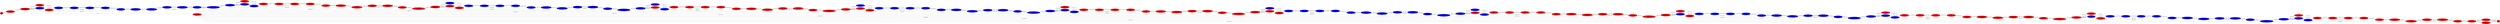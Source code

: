 graph {
rankdir=LR
input[label="input\n0.0ms\n0.0MB", style=filled, fillcolor="red"]
Embedding[label="Embedding\n0.0591255683898925ms\n63.2894140625MB", style=filled, fillcolor="red"]
Interpolation[label="Interpolation\n0.3499838256835937ms\n356.6064453125MB", style=filled, fillcolor="red"]
layer_0_Layer_Norm_Before[label="layer_0_Layer_Norm_Before\n0.0013888319730758ms\n9.9697265625MB", style=filled, fillcolor="red"]
layer_0_Query[label="layer_0_Query\n0.017407808303833ms\n32.2529296875MB", style=filled, fillcolor="red"]
layer_0_Key[label="layer_0_Key\n0.0174861125946044ms\n22.2529296875MB", style=filled, fillcolor="blue"]
layer_0_Value[label="layer_0_Value\n0.0175713920593261ms\n2.2529296875MB", style=filled, fillcolor="red"]
layer_0_mul[label="layer_0_mul\n0.0886661758422851ms\n498.0MB", style=filled, fillcolor="blue"]
layer_0_div[label="layer_0_div\n0.0306631355285644ms\n520.0MB", style=filled, fillcolor="blue"]
layer_0_softmax[label="layer_0_softmax\n0.0729486083984375ms\n0.0MB", style=filled, fillcolor="blue"]
layer_0_dropout[label="layer_0_dropout\n0.0002360640019178ms\n0.0MB", style=filled, fillcolor="blue"]
layer_0_context[label="layer_0_context\n0.071616096496582ms\n20.0MB", style=filled, fillcolor="blue"]
layer_0_Self_Attention_Output[label="layer_0_Self_Attention_Output\n0.0174694080352783ms\n2.2529296875MB", style=filled, fillcolor="blue"]
layer_0_Residual_Connection_1[label="layer_0_Residual_Connection_1\n0.0009760000109672ms\n0.0MB", style=filled, fillcolor="blue"]
layer_0_Layer_Norm_After[label="layer_0_Layer_Norm_After\n0.001277536034584ms\n20.005859375MB", style=filled, fillcolor="blue"]
layer_0_Intermediate_Forward[label="layer_0_Intermediate_Forward\n0.0710443801879882ms\n79.01171875MB", style=filled, fillcolor="blue"]
layer_0_Output[label="layer_0_Output\n0.0663336944580078ms\n9.0029296875MB", style=filled, fillcolor="blue"]
layer_0_add_mid_position_embedding[label="layer_0_add_mid_position_embedding\n0.0011334079504013ms\n0.0MB", style=filled, fillcolor="blue"]
layer_1_Layer_Norm_Before[label="layer_1_Layer_Norm_Before\n0.0012726720571517ms\n9.9697265625MB", style=filled, fillcolor="blue"]
layer_1_Query[label="layer_1_Query\n0.0173951034545898ms\n2.2529296875MB", style=filled, fillcolor="red"]
layer_1_Key[label="layer_1_Key\n0.0173921928405761ms\n2.2529296875MB", style=filled, fillcolor="blue"]
layer_1_Value[label="layer_1_Value\n0.0175674877166748ms\n2.2529296875MB", style=filled, fillcolor="blue"]
layer_1_mul[label="layer_1_mul\n0.0886295394897461ms\n520.0MB", style=filled, fillcolor="red"]
layer_1_div[label="layer_1_div\n0.0309485111236572ms\n520.0MB", style=filled, fillcolor="red"]
layer_1_softmax[label="layer_1_softmax\n0.0737866897583007ms\n0.0MB", style=filled, fillcolor="red"]
layer_1_dropout[label="layer_1_dropout\n0.0002544000148773ms\n0.0MB", style=filled, fillcolor="red"]
layer_1_context[label="layer_1_context\n0.0716388778686523ms\n0.0MB", style=filled, fillcolor="red"]
layer_1_Self_Attention_Output[label="layer_1_Self_Attention_Output\n0.017569631576538ms\n2.2529296875MB", style=filled, fillcolor="red"]
layer_1_Residual_Connection_1[label="layer_1_Residual_Connection_1\n0.0009826560020446ms\n0.0MB", style=filled, fillcolor="red"]
layer_1_Layer_Norm_After[label="layer_1_Layer_Norm_After\n0.00129350399971ms\n20.005859375MB", style=filled, fillcolor="red"]
layer_1_Intermediate_Forward[label="layer_1_Intermediate_Forward\n0.0713328628540039ms\n79.01171875MB", style=filled, fillcolor="red"]
layer_1_Output[label="layer_1_Output\n0.0663014068603515ms\n9.0029296875MB", style=filled, fillcolor="red"]
layer_1_add_mid_position_embedding[label="layer_1_add_mid_position_embedding\n0.0010042560100555ms\n0.0MB", style=filled, fillcolor="red"]
layer_2_Layer_Norm_Before[label="layer_2_Layer_Norm_Before\n0.0012788800001144ms\n9.9697265625MB", style=filled, fillcolor="red"]
layer_2_Query[label="layer_2_Query\n0.0174085445404052ms\n2.2529296875MB", style=filled, fillcolor="blue"]
layer_2_Key[label="layer_2_Key\n0.0174292163848876ms\n2.2529296875MB", style=filled, fillcolor="red"]
layer_2_Value[label="layer_2_Value\n0.0176383686065673ms\n2.2529296875MB", style=filled, fillcolor="red"]
layer_2_mul[label="layer_2_mul\n0.0887524795532226ms\n520.0MB", style=filled, fillcolor="blue"]
layer_2_div[label="layer_2_div\n0.0306796169281005ms\n520.0MB", style=filled, fillcolor="blue"]
layer_2_softmax[label="layer_2_softmax\n0.0785274276733398ms\n0.0MB", style=filled, fillcolor="blue"]
layer_2_dropout[label="layer_2_dropout\n0.0002184000015258ms\n0.0MB", style=filled, fillcolor="blue"]
layer_2_context[label="layer_2_context\n0.0714793243408203ms\n0.0MB", style=filled, fillcolor="blue"]
layer_2_Self_Attention_Output[label="layer_2_Self_Attention_Output\n0.0174848957061767ms\n2.2529296875MB", style=filled, fillcolor="blue"]
layer_2_Residual_Connection_1[label="layer_2_Residual_Connection_1\n0.0009009919762611ms\n0.0MB", style=filled, fillcolor="blue"]
layer_2_Layer_Norm_After[label="layer_2_Layer_Norm_After\n0.001293280005455ms\n20.005859375MB", style=filled, fillcolor="blue"]
layer_2_Intermediate_Forward[label="layer_2_Intermediate_Forward\n0.0711373748779296ms\n79.01171875MB", style=filled, fillcolor="blue"]
layer_2_Output[label="layer_2_Output\n0.0665122528076171ms\n9.0029296875MB", style=filled, fillcolor="blue"]
layer_2_add_mid_position_embedding[label="layer_2_add_mid_position_embedding\n0.0010370880365371ms\n0.0MB", style=filled, fillcolor="blue"]
layer_3_Layer_Norm_Before[label="layer_3_Layer_Norm_Before\n0.0012692799568176ms\n9.9697265625MB", style=filled, fillcolor="blue"]
layer_3_Query[label="layer_3_Query\n0.0174040641784667ms\n2.2529296875MB", style=filled, fillcolor="blue"]
layer_3_Key[label="layer_3_Key\n0.0172205448150634ms\n2.2529296875MB", style=filled, fillcolor="red"]
layer_3_Value[label="layer_3_Value\n0.0174156799316406ms\n2.2529296875MB", style=filled, fillcolor="blue"]
layer_3_mul[label="layer_3_mul\n0.0886342086791992ms\n520.0MB", style=filled, fillcolor="red"]
layer_3_div[label="layer_3_div\n0.0307881603240966ms\n520.0MB", style=filled, fillcolor="red"]
layer_3_softmax[label="layer_3_softmax\n0.0733571166992187ms\n0.0MB", style=filled, fillcolor="red"]
layer_3_dropout[label="layer_3_dropout\n0.0002348800003528ms\n0.0MB", style=filled, fillcolor="red"]
layer_3_context[label="layer_3_context\n0.0716192626953125ms\n0.0MB", style=filled, fillcolor="red"]
layer_3_Self_Attention_Output[label="layer_3_Self_Attention_Output\n0.017538272857666ms\n2.2529296875MB", style=filled, fillcolor="red"]
layer_3_Residual_Connection_1[label="layer_3_Residual_Connection_1\n0.0009889280200004ms\n0.0MB", style=filled, fillcolor="red"]
layer_3_Layer_Norm_After[label="layer_3_Layer_Norm_After\n0.0013086719512939ms\n20.005859375MB", style=filled, fillcolor="red"]
layer_3_Intermediate_Forward[label="layer_3_Intermediate_Forward\n0.0710487060546875ms\n79.01171875MB", style=filled, fillcolor="red"]
layer_3_Output[label="layer_3_Output\n0.0662656936645507ms\n9.0029296875MB", style=filled, fillcolor="red"]
layer_3_add_mid_position_embedding[label="layer_3_add_mid_position_embedding\n0.001039999961853ms\n0.0MB", style=filled, fillcolor="red"]
layer_4_Layer_Norm_Before[label="layer_4_Layer_Norm_Before\n0.0012862720489501ms\n9.9697265625MB", style=filled, fillcolor="red"]
layer_4_Query[label="layer_4_Query\n0.0173891525268554ms\n2.2529296875MB", style=filled, fillcolor="blue"]
layer_4_Key[label="layer_4_Key\n0.0173964481353759ms\n2.2529296875MB", style=filled, fillcolor="red"]
layer_4_Value[label="layer_4_Value\n0.0173896312713623ms\n2.2529296875MB", style=filled, fillcolor="red"]
layer_4_mul[label="layer_4_mul\n0.088764892578125ms\n520.0MB", style=filled, fillcolor="blue"]
layer_4_div[label="layer_4_div\n0.0306451511383056ms\n520.0MB", style=filled, fillcolor="blue"]
layer_4_softmax[label="layer_4_softmax\n0.0729085083007812ms\n0.0MB", style=filled, fillcolor="blue"]
layer_4_dropout[label="layer_4_dropout\n0.0001874559968709ms\n0.0MB", style=filled, fillcolor="blue"]
layer_4_context[label="layer_4_context\n0.0715633926391601ms\n0.0MB", style=filled, fillcolor="blue"]
layer_4_Self_Attention_Output[label="layer_4_Self_Attention_Output\n0.0175210247039794ms\n2.2529296875MB", style=filled, fillcolor="blue"]
layer_4_Residual_Connection_1[label="layer_4_Residual_Connection_1\n0.0009621120095252ms\n0.0MB", style=filled, fillcolor="blue"]
layer_4_Layer_Norm_After[label="layer_4_Layer_Norm_After\n0.0012637439966201ms\n20.005859375MB", style=filled, fillcolor="blue"]
layer_4_Intermediate_Forward[label="layer_4_Intermediate_Forward\n0.0711231689453125ms\n79.01171875MB", style=filled, fillcolor="blue"]
layer_4_Output[label="layer_4_Output\n0.065787010192871ms\n9.0029296875MB", style=filled, fillcolor="blue"]
layer_4_add_mid_position_embedding[label="layer_4_add_mid_position_embedding\n0.0010470720529556ms\n0.0MB", style=filled, fillcolor="blue"]
layer_5_Layer_Norm_Before[label="layer_5_Layer_Norm_Before\n0.0012780159711837ms\n9.9697265625MB", style=filled, fillcolor="blue"]
layer_5_Query[label="layer_5_Query\n0.0173911991119384ms\n2.2529296875MB", style=filled, fillcolor="red"]
layer_5_Key[label="layer_5_Key\n0.0174063682556152ms\n2.2529296875MB", style=filled, fillcolor="blue"]
layer_5_Value[label="layer_5_Value\n0.0174074554443359ms\n2.2529296875MB", style=filled, fillcolor="blue"]
layer_5_mul[label="layer_5_mul\n0.0888259201049804ms\n520.0MB", style=filled, fillcolor="red"]
layer_5_div[label="layer_5_div\n0.0307910404205322ms\n520.0MB", style=filled, fillcolor="red"]
layer_5_softmax[label="layer_5_softmax\n0.0728910369873046ms\n0.0MB", style=filled, fillcolor="red"]
layer_5_dropout[label="layer_5_dropout\n0.0001786240041255ms\n0.0MB", style=filled, fillcolor="red"]
layer_5_context[label="layer_5_context\n0.071508445739746ms\n0.0MB", style=filled, fillcolor="red"]
layer_5_Self_Attention_Output[label="layer_5_Self_Attention_Output\n0.0175206089019775ms\n2.2529296875MB", style=filled, fillcolor="red"]
layer_5_Residual_Connection_1[label="layer_5_Residual_Connection_1\n0.0009724479913711ms\n0.0MB", style=filled, fillcolor="red"]
layer_5_Layer_Norm_After[label="layer_5_Layer_Norm_After\n0.0013526400327682ms\n20.005859375MB", style=filled, fillcolor="red"]
layer_5_Intermediate_Forward[label="layer_5_Intermediate_Forward\n0.0711912612915039ms\n79.01171875MB", style=filled, fillcolor="red"]
layer_5_Output[label="layer_5_Output\n0.0666375350952148ms\n9.0029296875MB", style=filled, fillcolor="red"]
layer_5_add_mid_position_embedding[label="layer_5_add_mid_position_embedding\n0.0010489599704742ms\n0.0MB", style=filled, fillcolor="red"]
layer_6_Layer_Norm_Before[label="layer_6_Layer_Norm_Before\n0.0012954239845275ms\n9.9697265625MB", style=filled, fillcolor="red"]
layer_6_Query[label="layer_6_Query\n0.0172363529205322ms\n2.2529296875MB", style=filled, fillcolor="blue"]
layer_6_Key[label="layer_6_Key\n0.0174363842010498ms\n2.2529296875MB", style=filled, fillcolor="red"]
layer_6_Value[label="layer_6_Value\n0.0174519996643066ms\n2.2529296875MB", style=filled, fillcolor="red"]
layer_6_mul[label="layer_6_mul\n0.0887777633666992ms\n520.0MB", style=filled, fillcolor="blue"]
layer_6_div[label="layer_6_div\n0.0307030086517333ms\n520.0MB", style=filled, fillcolor="blue"]
layer_6_softmax[label="layer_6_softmax\n0.0728835525512695ms\n0.0MB", style=filled, fillcolor="blue"]
layer_6_dropout[label="layer_6_dropout\n0.0002029760032892ms\n0.0MB", style=filled, fillcolor="blue"]
layer_6_context[label="layer_6_context\n0.0715163192749023ms\n0.0MB", style=filled, fillcolor="blue"]
layer_6_Self_Attention_Output[label="layer_6_Self_Attention_Output\n0.0174826889038085ms\n2.2529296875MB", style=filled, fillcolor="blue"]
layer_6_Residual_Connection_1[label="layer_6_Residual_Connection_1\n0.0009808639883995ms\n0.0MB", style=filled, fillcolor="blue"]
layer_6_Layer_Norm_After[label="layer_6_Layer_Norm_After\n0.0013253760337829ms\n20.005859375MB", style=filled, fillcolor="blue"]
layer_6_Intermediate_Forward[label="layer_6_Intermediate_Forward\n0.0711700820922851ms\n79.01171875MB", style=filled, fillcolor="blue"]
layer_6_Output[label="layer_6_Output\n0.0664022064208984ms\n9.0029296875MB", style=filled, fillcolor="blue"]
layer_6_add_mid_position_embedding[label="layer_6_add_mid_position_embedding\n0.0010468480587005ms\n0.0MB", style=filled, fillcolor="blue"]
layer_7_Layer_Norm_Before[label="layer_7_Layer_Norm_Before\n0.001604640007019ms\n9.9697265625MB", style=filled, fillcolor="blue"]
layer_7_Query[label="layer_7_Query\n0.0174402561187744ms\n2.2529296875MB", style=filled, fillcolor="blue"]
layer_7_Key[label="layer_7_Key\n0.0172628154754638ms\n2.2529296875MB", style=filled, fillcolor="red"]
layer_7_Value[label="layer_7_Value\n0.0174209594726562ms\n2.2529296875MB", style=filled, fillcolor="blue"]
layer_7_mul[label="layer_7_mul\n0.0886321258544921ms\n520.0MB", style=filled, fillcolor="red"]
layer_7_div[label="layer_7_div\n0.0307011833190917ms\n520.0MB", style=filled, fillcolor="red"]
layer_7_softmax[label="layer_7_softmax\n0.0728968658447265ms\n0.0MB", style=filled, fillcolor="red"]
layer_7_dropout[label="layer_7_dropout\n0.0001731519997119ms\n0.0MB", style=filled, fillcolor="red"]
layer_7_context[label="layer_7_context\n0.0711885452270507ms\n0.0MB", style=filled, fillcolor="red"]
layer_7_Self_Attention_Output[label="layer_7_Self_Attention_Output\n0.0175196475982666ms\n2.2529296875MB", style=filled, fillcolor="red"]
layer_7_Residual_Connection_1[label="layer_7_Residual_Connection_1\n0.0010215359926223ms\n0.0MB", style=filled, fillcolor="red"]
layer_7_Layer_Norm_After[label="layer_7_Layer_Norm_After\n0.0012959040403366ms\n20.005859375MB", style=filled, fillcolor="red"]
layer_7_Intermediate_Forward[label="layer_7_Intermediate_Forward\n0.0710116806030273ms\n79.01171875MB", style=filled, fillcolor="red"]
layer_7_Output[label="layer_7_Output\n0.0668047714233398ms\n9.0029296875MB", style=filled, fillcolor="red"]
layer_7_add_mid_position_embedding[label="layer_7_add_mid_position_embedding\n0.0011269760131835ms\n0.0MB", style=filled, fillcolor="red"]
layer_8_Layer_Norm_Before[label="layer_8_Layer_Norm_Before\n0.0013214399814605ms\n9.9697265625MB", style=filled, fillcolor="red"]
layer_8_Query[label="layer_8_Query\n0.0174694728851318ms\n2.2529296875MB", style=filled, fillcolor="red"]
layer_8_Key[label="layer_8_Key\n0.0175136966705322ms\n2.2529296875MB", style=filled, fillcolor="blue"]
layer_8_Value[label="layer_8_Value\n0.0174400005340576ms\n2.2529296875MB", style=filled, fillcolor="red"]
layer_8_mul[label="layer_8_mul\n0.0887874221801757ms\n520.0MB", style=filled, fillcolor="blue"]
layer_8_div[label="layer_8_div\n0.0306887035369873ms\n520.0MB", style=filled, fillcolor="blue"]
layer_8_softmax[label="layer_8_softmax\n0.0730629119873046ms\n0.0MB", style=filled, fillcolor="blue"]
layer_8_dropout[label="layer_8_dropout\n0.0002225600033998ms\n0.0MB", style=filled, fillcolor="blue"]
layer_8_context[label="layer_8_context\n0.0711407699584961ms\n0.0MB", style=filled, fillcolor="blue"]
layer_8_Self_Attention_Output[label="layer_8_Self_Attention_Output\n0.0179445762634277ms\n2.2529296875MB", style=filled, fillcolor="blue"]
layer_8_Residual_Connection_1[label="layer_8_Residual_Connection_1\n0.0009040319919586ms\n0.0MB", style=filled, fillcolor="blue"]
layer_8_Layer_Norm_After[label="layer_8_Layer_Norm_After\n0.0013256319761276ms\n20.005859375MB", style=filled, fillcolor="blue"]
layer_8_Intermediate_Forward[label="layer_8_Intermediate_Forward\n0.0710786895751953ms\n79.01171875MB", style=filled, fillcolor="blue"]
layer_8_Output[label="layer_8_Output\n0.0665205154418945ms\n9.0029296875MB", style=filled, fillcolor="blue"]
layer_8_add_mid_position_embedding[label="layer_8_add_mid_position_embedding\n0.0010341119766235ms\n0.0MB", style=filled, fillcolor="blue"]
layer_9_Layer_Norm_Before[label="layer_9_Layer_Norm_Before\n0.0012750079631805ms\n9.9697265625MB", style=filled, fillcolor="blue"]
layer_9_Query[label="layer_9_Query\n0.0173704967498779ms\n2.2529296875MB", style=filled, fillcolor="red"]
layer_9_Key[label="layer_9_Key\n0.0174021434783935ms\n2.2529296875MB", style=filled, fillcolor="blue"]
layer_9_Value[label="layer_9_Value\n0.0173826885223388ms\n2.2529296875MB", style=filled, fillcolor="blue"]
layer_9_mul[label="layer_9_mul\n0.0886345291137695ms\n520.0MB", style=filled, fillcolor="red"]
layer_9_div[label="layer_9_div\n0.0308218555450439ms\n520.0MB", style=filled, fillcolor="red"]
layer_9_softmax[label="layer_9_softmax\n0.0734441299438476ms\n0.0MB", style=filled, fillcolor="red"]
layer_9_dropout[label="layer_9_dropout\n0.0001806720048189ms\n0.0MB", style=filled, fillcolor="red"]
layer_9_context[label="layer_9_context\n0.0713022384643554ms\n0.0MB", style=filled, fillcolor="red"]
layer_9_Self_Attention_Output[label="layer_9_Self_Attention_Output\n0.0174767036437988ms\n2.2529296875MB", style=filled, fillcolor="red"]
layer_9_Residual_Connection_1[label="layer_9_Residual_Connection_1\n0.0009710720181465ms\n0.0MB", style=filled, fillcolor="red"]
layer_9_Layer_Norm_After[label="layer_9_Layer_Norm_After\n0.0013048000335693ms\n20.005859375MB", style=filled, fillcolor="red"]
layer_9_Intermediate_Forward[label="layer_9_Intermediate_Forward\n0.0711007690429687ms\n79.01171875MB", style=filled, fillcolor="red"]
layer_9_Output[label="layer_9_Output\n0.0665161590576172ms\n9.0029296875MB", style=filled, fillcolor="red"]
layer_9_add_mid_position_embedding[label="layer_9_add_mid_position_embedding\n0.0010266239643096ms\n0.0MB", style=filled, fillcolor="red"]
layer_10_Layer_Norm_Before[label="layer_10_Layer_Norm_Before\n0.0012816640138626ms\n9.9697265625MB", style=filled, fillcolor="red"]
layer_10_Query[label="layer_10_Query\n0.0173717765808105ms\n2.2529296875MB", style=filled, fillcolor="red"]
layer_10_Key[label="layer_10_Key\n0.01721187210083ms\n2.2529296875MB", style=filled, fillcolor="blue"]
layer_10_Value[label="layer_10_Value\n0.0174043197631835ms\n2.2529296875MB", style=filled, fillcolor="red"]
layer_10_mul[label="layer_10_mul\n0.0886415328979492ms\n520.0MB", style=filled, fillcolor="blue"]
layer_10_div[label="layer_10_div\n0.0307349128723144ms\n520.0MB", style=filled, fillcolor="blue"]
layer_10_softmax[label="layer_10_softmax\n0.074014045715332ms\n0.0MB", style=filled, fillcolor="blue"]
layer_10_dropout[label="layer_10_dropout\n0.0002464320063591ms\n0.0MB", style=filled, fillcolor="blue"]
layer_10_context[label="layer_10_context\n0.0716263351440429ms\n0.0MB", style=filled, fillcolor="blue"]
layer_10_Self_Attention_Output[label="layer_10_Self_Attention_Output\n0.0175601272583007ms\n2.2529296875MB", style=filled, fillcolor="blue"]
layer_10_Residual_Connection_1[label="layer_10_Residual_Connection_1\n0.0009846079945564ms\n0.0MB", style=filled, fillcolor="blue"]
layer_10_Layer_Norm_After[label="layer_10_Layer_Norm_After\n0.0013370239734649ms\n20.005859375MB", style=filled, fillcolor="blue"]
layer_10_Intermediate_Forward[label="layer_10_Intermediate_Forward\n0.0710887985229492ms\n79.01171875MB", style=filled, fillcolor="blue"]
layer_10_Output[label="layer_10_Output\n0.0663883514404296ms\n9.0029296875MB", style=filled, fillcolor="blue"]
layer_10_add_mid_position_embedding[label="layer_10_add_mid_position_embedding\n0.0010072319507598ms\n0.0MB", style=filled, fillcolor="blue"]
layer_11_Layer_Norm_Before[label="layer_11_Layer_Norm_Before\n0.001291039943695ms\n9.9697265625MB", style=filled, fillcolor="blue"]
layer_11_Query[label="layer_11_Query\n0.0174762554168701ms\n2.2529296875MB", style=filled, fillcolor="red"]
layer_11_Key[label="layer_11_Key\n0.0173999671936035ms\n2.2529296875MB", style=filled, fillcolor="blue"]
layer_11_Value[label="layer_11_Value\n0.0173504314422607ms\n2.2529296875MB", style=filled, fillcolor="blue"]
layer_11_mul[label="layer_11_mul\n0.088682014465332ms\n520.0MB", style=filled, fillcolor="red"]
layer_11_div[label="layer_11_div\n0.0306139202117919ms\n520.0MB", style=filled, fillcolor="red"]
layer_11_softmax[label="layer_11_softmax\n0.0728763198852539ms\n0.0MB", style=filled, fillcolor="red"]
layer_11_dropout[label="layer_11_dropout\n0.0002099200040102ms\n0.0MB", style=filled, fillcolor="red"]
layer_11_context[label="layer_11_context\n0.0715227508544921ms\n0.0MB", style=filled, fillcolor="red"]
layer_11_Self_Attention_Output[label="layer_11_Self_Attention_Output\n0.0178749122619628ms\n2.2529296875MB", style=filled, fillcolor="red"]
layer_11_Residual_Connection_1[label="layer_11_Residual_Connection_1\n0.0008956159949302ms\n0.0MB", style=filled, fillcolor="red"]
layer_11_Layer_Norm_After[label="layer_11_Layer_Norm_After\n0.0013120959997177ms\n20.005859375MB", style=filled, fillcolor="red"]
layer_11_Intermediate_Forward[label="layer_11_Intermediate_Forward\n0.0709901428222656ms\n79.01171875MB", style=filled, fillcolor="red"]
layer_11_Output[label="layer_11_Output\n0.0656722259521484ms\n9.0029296875MB", style=filled, fillcolor="red"]
Layer_Norm[label="Layer_Norm\n0.0013257600069046ms\n0.0MB", style=filled, fillcolor="red"]
Class_Labels_Classifier[label="Class_Labels_Classifier\n0.0020419840812683ms\n4.7757415771484375MB", style=filled, fillcolor="red"]
Box_Predictor[label="Box_Predictor\n0.0018666559457778ms\n4.517593383789063MB", style=filled, fillcolor="red"]
output[label="output\n0.0ms\n0.0MB", style=filled, fillcolor="red"]
input -- Embedding[label="9.76MB"];
input -- Interpolation[label="9.76MB"];
Embedding -- layer_0_Layer_Norm_Before[label="9.9638671875MB"];
layer_0_Layer_Norm_Before -- layer_0_Query[label="9.9638671875MB"];
layer_0_Layer_Norm_Before -- layer_0_Key[label="9.9638671875MB"];
layer_0_Layer_Norm_Before -- layer_0_Value[label="9.9638671875MB"];
layer_0_Query -- layer_0_mul[label="9.9638671875MB"];
layer_0_Key -- layer_0_mul[label="9.9638671875MB"];
layer_0_mul -- layer_0_div[label="529.4861297607422MB"];
layer_0_div -- layer_0_softmax[label="529.4861297607422MB"];
layer_0_softmax -- layer_0_dropout[label="529.4861297607422MB"];
layer_0_dropout -- layer_0_context[label="529.4861297607422MB"];
layer_0_Value -- layer_0_context[label="9.9638671875MB"];
layer_0_context -- layer_0_Self_Attention_Output[label="9.9638671875MB"];
layer_0_Self_Attention_Output -- layer_0_Residual_Connection_1[label="9.9638671875MB"];
Embedding -- layer_0_Residual_Connection_1[label="9.9638671875MB"];
layer_0_Residual_Connection_1 -- layer_0_Layer_Norm_After[label="9.9638671875MB"];
layer_0_Layer_Norm_After -- layer_0_Intermediate_Forward[label="9.9638671875MB"];
layer_0_Intermediate_Forward -- layer_0_Output[label="39.85546875MB"];
layer_0_Residual_Connection_1 -- layer_0_Output[label="9.9638671875MB"];
layer_0_Output -- layer_0_add_mid_position_embedding[label="9.9638671875MB"];
Interpolation -- layer_0_add_mid_position_embedding[label="9.9638671875MB"];
layer_0_add_mid_position_embedding -- layer_1_Layer_Norm_Before[label="9.9638671875MB"];
layer_1_Layer_Norm_Before -- layer_1_Query[label="9.9638671875MB"];
layer_1_Layer_Norm_Before -- layer_1_Key[label="9.9638671875MB"];
layer_1_Layer_Norm_Before -- layer_1_Value[label="9.9638671875MB"];
layer_1_Query -- layer_1_mul[label="9.9638671875MB"];
layer_1_Key -- layer_1_mul[label="9.9638671875MB"];
layer_1_mul -- layer_1_div[label="529.4861297607422MB"];
layer_1_div -- layer_1_softmax[label="529.4861297607422MB"];
layer_1_softmax -- layer_1_dropout[label="529.4861297607422MB"];
layer_1_dropout -- layer_1_context[label="529.4861297607422MB"];
layer_1_Value -- layer_1_context[label="9.9638671875MB"];
layer_1_context -- layer_1_Self_Attention_Output[label="9.9638671875MB"];
layer_1_Self_Attention_Output -- layer_1_Residual_Connection_1[label="9.9638671875MB"];
layer_0_add_mid_position_embedding -- layer_1_Residual_Connection_1[label="9.9638671875MB"];
layer_1_Residual_Connection_1 -- layer_1_Layer_Norm_After[label="9.9638671875MB"];
layer_1_Layer_Norm_After -- layer_1_Intermediate_Forward[label="9.9638671875MB"];
layer_1_Intermediate_Forward -- layer_1_Output[label="39.85546875MB"];
layer_1_Residual_Connection_1 -- layer_1_Output[label="9.9638671875MB"];
layer_1_Output -- layer_1_add_mid_position_embedding[label="9.9638671875MB"];
Interpolation -- layer_1_add_mid_position_embedding[label="9.9638671875MB"];
layer_1_add_mid_position_embedding -- layer_2_Layer_Norm_Before[label="9.9638671875MB"];
layer_2_Layer_Norm_Before -- layer_2_Query[label="9.9638671875MB"];
layer_2_Layer_Norm_Before -- layer_2_Key[label="9.9638671875MB"];
layer_2_Layer_Norm_Before -- layer_2_Value[label="9.9638671875MB"];
layer_2_Query -- layer_2_mul[label="9.9638671875MB"];
layer_2_Key -- layer_2_mul[label="9.9638671875MB"];
layer_2_mul -- layer_2_div[label="529.4861297607422MB"];
layer_2_div -- layer_2_softmax[label="529.4861297607422MB"];
layer_2_softmax -- layer_2_dropout[label="529.4861297607422MB"];
layer_2_dropout -- layer_2_context[label="529.4861297607422MB"];
layer_2_Value -- layer_2_context[label="9.9638671875MB"];
layer_2_context -- layer_2_Self_Attention_Output[label="9.9638671875MB"];
layer_2_Self_Attention_Output -- layer_2_Residual_Connection_1[label="9.9638671875MB"];
layer_1_add_mid_position_embedding -- layer_2_Residual_Connection_1[label="9.9638671875MB"];
layer_2_Residual_Connection_1 -- layer_2_Layer_Norm_After[label="9.9638671875MB"];
layer_2_Layer_Norm_After -- layer_2_Intermediate_Forward[label="9.9638671875MB"];
layer_2_Intermediate_Forward -- layer_2_Output[label="39.85546875MB"];
layer_2_Residual_Connection_1 -- layer_2_Output[label="9.9638671875MB"];
layer_2_Output -- layer_2_add_mid_position_embedding[label="9.9638671875MB"];
Interpolation -- layer_2_add_mid_position_embedding[label="9.9638671875MB"];
layer_2_add_mid_position_embedding -- layer_3_Layer_Norm_Before[label="9.9638671875MB"];
layer_3_Layer_Norm_Before -- layer_3_Query[label="9.9638671875MB"];
layer_3_Layer_Norm_Before -- layer_3_Key[label="9.9638671875MB"];
layer_3_Layer_Norm_Before -- layer_3_Value[label="9.9638671875MB"];
layer_3_Query -- layer_3_mul[label="9.9638671875MB"];
layer_3_Key -- layer_3_mul[label="9.9638671875MB"];
layer_3_mul -- layer_3_div[label="529.4861297607422MB"];
layer_3_div -- layer_3_softmax[label="529.4861297607422MB"];
layer_3_softmax -- layer_3_dropout[label="529.4861297607422MB"];
layer_3_dropout -- layer_3_context[label="529.4861297607422MB"];
layer_3_Value -- layer_3_context[label="9.9638671875MB"];
layer_3_context -- layer_3_Self_Attention_Output[label="9.9638671875MB"];
layer_3_Self_Attention_Output -- layer_3_Residual_Connection_1[label="9.9638671875MB"];
layer_2_add_mid_position_embedding -- layer_3_Residual_Connection_1[label="9.9638671875MB"];
layer_3_Residual_Connection_1 -- layer_3_Layer_Norm_After[label="9.9638671875MB"];
layer_3_Layer_Norm_After -- layer_3_Intermediate_Forward[label="9.9638671875MB"];
layer_3_Intermediate_Forward -- layer_3_Output[label="39.85546875MB"];
layer_3_Residual_Connection_1 -- layer_3_Output[label="9.9638671875MB"];
layer_3_Output -- layer_3_add_mid_position_embedding[label="9.9638671875MB"];
Interpolation -- layer_3_add_mid_position_embedding[label="9.9638671875MB"];
layer_3_add_mid_position_embedding -- layer_4_Layer_Norm_Before[label="9.9638671875MB"];
layer_4_Layer_Norm_Before -- layer_4_Query[label="9.9638671875MB"];
layer_4_Layer_Norm_Before -- layer_4_Key[label="9.9638671875MB"];
layer_4_Layer_Norm_Before -- layer_4_Value[label="9.9638671875MB"];
layer_4_Query -- layer_4_mul[label="9.9638671875MB"];
layer_4_Key -- layer_4_mul[label="9.9638671875MB"];
layer_4_mul -- layer_4_div[label="529.4861297607422MB"];
layer_4_div -- layer_4_softmax[label="529.4861297607422MB"];
layer_4_softmax -- layer_4_dropout[label="529.4861297607422MB"];
layer_4_dropout -- layer_4_context[label="529.4861297607422MB"];
layer_4_Value -- layer_4_context[label="9.9638671875MB"];
layer_4_context -- layer_4_Self_Attention_Output[label="9.9638671875MB"];
layer_4_Self_Attention_Output -- layer_4_Residual_Connection_1[label="9.9638671875MB"];
layer_3_add_mid_position_embedding -- layer_4_Residual_Connection_1[label="9.9638671875MB"];
layer_4_Residual_Connection_1 -- layer_4_Layer_Norm_After[label="9.9638671875MB"];
layer_4_Layer_Norm_After -- layer_4_Intermediate_Forward[label="9.9638671875MB"];
layer_4_Intermediate_Forward -- layer_4_Output[label="39.85546875MB"];
layer_4_Residual_Connection_1 -- layer_4_Output[label="9.9638671875MB"];
layer_4_Output -- layer_4_add_mid_position_embedding[label="9.9638671875MB"];
Interpolation -- layer_4_add_mid_position_embedding[label="9.9638671875MB"];
layer_4_add_mid_position_embedding -- layer_5_Layer_Norm_Before[label="9.9638671875MB"];
layer_5_Layer_Norm_Before -- layer_5_Query[label="9.9638671875MB"];
layer_5_Layer_Norm_Before -- layer_5_Key[label="9.9638671875MB"];
layer_5_Layer_Norm_Before -- layer_5_Value[label="9.9638671875MB"];
layer_5_Query -- layer_5_mul[label="9.9638671875MB"];
layer_5_Key -- layer_5_mul[label="9.9638671875MB"];
layer_5_mul -- layer_5_div[label="529.4861297607422MB"];
layer_5_div -- layer_5_softmax[label="529.4861297607422MB"];
layer_5_softmax -- layer_5_dropout[label="529.4861297607422MB"];
layer_5_dropout -- layer_5_context[label="529.4861297607422MB"];
layer_5_Value -- layer_5_context[label="9.9638671875MB"];
layer_5_context -- layer_5_Self_Attention_Output[label="9.9638671875MB"];
layer_5_Self_Attention_Output -- layer_5_Residual_Connection_1[label="9.9638671875MB"];
layer_4_add_mid_position_embedding -- layer_5_Residual_Connection_1[label="9.9638671875MB"];
layer_5_Residual_Connection_1 -- layer_5_Layer_Norm_After[label="9.9638671875MB"];
layer_5_Layer_Norm_After -- layer_5_Intermediate_Forward[label="9.9638671875MB"];
layer_5_Intermediate_Forward -- layer_5_Output[label="39.85546875MB"];
layer_5_Residual_Connection_1 -- layer_5_Output[label="9.9638671875MB"];
layer_5_Output -- layer_5_add_mid_position_embedding[label="9.9638671875MB"];
Interpolation -- layer_5_add_mid_position_embedding[label="9.9638671875MB"];
layer_5_add_mid_position_embedding -- layer_6_Layer_Norm_Before[label="9.9638671875MB"];
layer_6_Layer_Norm_Before -- layer_6_Query[label="9.9638671875MB"];
layer_6_Layer_Norm_Before -- layer_6_Key[label="9.9638671875MB"];
layer_6_Layer_Norm_Before -- layer_6_Value[label="9.9638671875MB"];
layer_6_Query -- layer_6_mul[label="9.9638671875MB"];
layer_6_Key -- layer_6_mul[label="9.9638671875MB"];
layer_6_mul -- layer_6_div[label="529.4861297607422MB"];
layer_6_div -- layer_6_softmax[label="529.4861297607422MB"];
layer_6_softmax -- layer_6_dropout[label="529.4861297607422MB"];
layer_6_dropout -- layer_6_context[label="529.4861297607422MB"];
layer_6_Value -- layer_6_context[label="9.9638671875MB"];
layer_6_context -- layer_6_Self_Attention_Output[label="9.9638671875MB"];
layer_6_Self_Attention_Output -- layer_6_Residual_Connection_1[label="9.9638671875MB"];
layer_5_add_mid_position_embedding -- layer_6_Residual_Connection_1[label="9.9638671875MB"];
layer_6_Residual_Connection_1 -- layer_6_Layer_Norm_After[label="9.9638671875MB"];
layer_6_Layer_Norm_After -- layer_6_Intermediate_Forward[label="9.9638671875MB"];
layer_6_Intermediate_Forward -- layer_6_Output[label="39.85546875MB"];
layer_6_Residual_Connection_1 -- layer_6_Output[label="9.9638671875MB"];
layer_6_Output -- layer_6_add_mid_position_embedding[label="9.9638671875MB"];
Interpolation -- layer_6_add_mid_position_embedding[label="9.9638671875MB"];
layer_6_add_mid_position_embedding -- layer_7_Layer_Norm_Before[label="9.9638671875MB"];
layer_7_Layer_Norm_Before -- layer_7_Query[label="9.9638671875MB"];
layer_7_Layer_Norm_Before -- layer_7_Key[label="9.9638671875MB"];
layer_7_Layer_Norm_Before -- layer_7_Value[label="9.9638671875MB"];
layer_7_Query -- layer_7_mul[label="9.9638671875MB"];
layer_7_Key -- layer_7_mul[label="9.9638671875MB"];
layer_7_mul -- layer_7_div[label="529.4861297607422MB"];
layer_7_div -- layer_7_softmax[label="529.4861297607422MB"];
layer_7_softmax -- layer_7_dropout[label="529.4861297607422MB"];
layer_7_dropout -- layer_7_context[label="529.4861297607422MB"];
layer_7_Value -- layer_7_context[label="9.9638671875MB"];
layer_7_context -- layer_7_Self_Attention_Output[label="9.9638671875MB"];
layer_7_Self_Attention_Output -- layer_7_Residual_Connection_1[label="9.9638671875MB"];
layer_6_add_mid_position_embedding -- layer_7_Residual_Connection_1[label="9.9638671875MB"];
layer_7_Residual_Connection_1 -- layer_7_Layer_Norm_After[label="9.9638671875MB"];
layer_7_Layer_Norm_After -- layer_7_Intermediate_Forward[label="9.9638671875MB"];
layer_7_Intermediate_Forward -- layer_7_Output[label="39.85546875MB"];
layer_7_Residual_Connection_1 -- layer_7_Output[label="9.9638671875MB"];
layer_7_Output -- layer_7_add_mid_position_embedding[label="9.9638671875MB"];
Interpolation -- layer_7_add_mid_position_embedding[label="9.9638671875MB"];
layer_7_add_mid_position_embedding -- layer_8_Layer_Norm_Before[label="9.9638671875MB"];
layer_8_Layer_Norm_Before -- layer_8_Query[label="9.9638671875MB"];
layer_8_Layer_Norm_Before -- layer_8_Key[label="9.9638671875MB"];
layer_8_Layer_Norm_Before -- layer_8_Value[label="9.9638671875MB"];
layer_8_Query -- layer_8_mul[label="9.9638671875MB"];
layer_8_Key -- layer_8_mul[label="9.9638671875MB"];
layer_8_mul -- layer_8_div[label="529.4861297607422MB"];
layer_8_div -- layer_8_softmax[label="529.4861297607422MB"];
layer_8_softmax -- layer_8_dropout[label="529.4861297607422MB"];
layer_8_dropout -- layer_8_context[label="529.4861297607422MB"];
layer_8_Value -- layer_8_context[label="9.9638671875MB"];
layer_8_context -- layer_8_Self_Attention_Output[label="9.9638671875MB"];
layer_8_Self_Attention_Output -- layer_8_Residual_Connection_1[label="9.9638671875MB"];
layer_7_add_mid_position_embedding -- layer_8_Residual_Connection_1[label="9.9638671875MB"];
layer_8_Residual_Connection_1 -- layer_8_Layer_Norm_After[label="9.9638671875MB"];
layer_8_Layer_Norm_After -- layer_8_Intermediate_Forward[label="9.9638671875MB"];
layer_8_Intermediate_Forward -- layer_8_Output[label="39.85546875MB"];
layer_8_Residual_Connection_1 -- layer_8_Output[label="9.9638671875MB"];
layer_8_Output -- layer_8_add_mid_position_embedding[label="9.9638671875MB"];
Interpolation -- layer_8_add_mid_position_embedding[label="9.9638671875MB"];
layer_8_add_mid_position_embedding -- layer_9_Layer_Norm_Before[label="9.9638671875MB"];
layer_9_Layer_Norm_Before -- layer_9_Query[label="9.9638671875MB"];
layer_9_Layer_Norm_Before -- layer_9_Key[label="9.9638671875MB"];
layer_9_Layer_Norm_Before -- layer_9_Value[label="9.9638671875MB"];
layer_9_Query -- layer_9_mul[label="9.9638671875MB"];
layer_9_Key -- layer_9_mul[label="9.9638671875MB"];
layer_9_mul -- layer_9_div[label="529.4861297607422MB"];
layer_9_div -- layer_9_softmax[label="529.4861297607422MB"];
layer_9_softmax -- layer_9_dropout[label="529.4861297607422MB"];
layer_9_dropout -- layer_9_context[label="529.4861297607422MB"];
layer_9_Value -- layer_9_context[label="9.9638671875MB"];
layer_9_context -- layer_9_Self_Attention_Output[label="9.9638671875MB"];
layer_9_Self_Attention_Output -- layer_9_Residual_Connection_1[label="9.9638671875MB"];
layer_8_add_mid_position_embedding -- layer_9_Residual_Connection_1[label="9.9638671875MB"];
layer_9_Residual_Connection_1 -- layer_9_Layer_Norm_After[label="9.9638671875MB"];
layer_9_Layer_Norm_After -- layer_9_Intermediate_Forward[label="9.9638671875MB"];
layer_9_Intermediate_Forward -- layer_9_Output[label="39.85546875MB"];
layer_9_Residual_Connection_1 -- layer_9_Output[label="9.9638671875MB"];
layer_9_Output -- layer_9_add_mid_position_embedding[label="9.9638671875MB"];
Interpolation -- layer_9_add_mid_position_embedding[label="9.9638671875MB"];
layer_9_add_mid_position_embedding -- layer_10_Layer_Norm_Before[label="9.9638671875MB"];
layer_10_Layer_Norm_Before -- layer_10_Query[label="9.9638671875MB"];
layer_10_Layer_Norm_Before -- layer_10_Key[label="9.9638671875MB"];
layer_10_Layer_Norm_Before -- layer_10_Value[label="9.9638671875MB"];
layer_10_Query -- layer_10_mul[label="9.9638671875MB"];
layer_10_Key -- layer_10_mul[label="9.9638671875MB"];
layer_10_mul -- layer_10_div[label="529.4861297607422MB"];
layer_10_div -- layer_10_softmax[label="529.4861297607422MB"];
layer_10_softmax -- layer_10_dropout[label="529.4861297607422MB"];
layer_10_dropout -- layer_10_context[label="529.4861297607422MB"];
layer_10_Value -- layer_10_context[label="9.9638671875MB"];
layer_10_context -- layer_10_Self_Attention_Output[label="9.9638671875MB"];
layer_10_Self_Attention_Output -- layer_10_Residual_Connection_1[label="9.9638671875MB"];
layer_9_add_mid_position_embedding -- layer_10_Residual_Connection_1[label="9.9638671875MB"];
layer_10_Residual_Connection_1 -- layer_10_Layer_Norm_After[label="9.9638671875MB"];
layer_10_Layer_Norm_After -- layer_10_Intermediate_Forward[label="9.9638671875MB"];
layer_10_Intermediate_Forward -- layer_10_Output[label="39.85546875MB"];
layer_10_Residual_Connection_1 -- layer_10_Output[label="9.9638671875MB"];
layer_10_Output -- layer_10_add_mid_position_embedding[label="9.9638671875MB"];
Interpolation -- layer_10_add_mid_position_embedding[label="9.9638671875MB"];
layer_10_add_mid_position_embedding -- layer_11_Layer_Norm_Before[label="9.9638671875MB"];
layer_11_Layer_Norm_Before -- layer_11_Query[label="9.9638671875MB"];
layer_11_Layer_Norm_Before -- layer_11_Key[label="9.9638671875MB"];
layer_11_Layer_Norm_Before -- layer_11_Value[label="9.9638671875MB"];
layer_11_Query -- layer_11_mul[label="9.9638671875MB"];
layer_11_Key -- layer_11_mul[label="9.9638671875MB"];
layer_11_mul -- layer_11_div[label="529.4861297607422MB"];
layer_11_div -- layer_11_softmax[label="529.4861297607422MB"];
layer_11_softmax -- layer_11_dropout[label="529.4861297607422MB"];
layer_11_dropout -- layer_11_context[label="529.4861297607422MB"];
layer_11_Value -- layer_11_context[label="9.9638671875MB"];
layer_11_context -- layer_11_Self_Attention_Output[label="9.9638671875MB"];
layer_11_Self_Attention_Output -- layer_11_Residual_Connection_1[label="9.9638671875MB"];
layer_10_add_mid_position_embedding -- layer_11_Residual_Connection_1[label="9.9638671875MB"];
layer_11_Residual_Connection_1 -- layer_11_Layer_Norm_After[label="9.9638671875MB"];
layer_11_Layer_Norm_After -- layer_11_Intermediate_Forward[label="9.9638671875MB"];
layer_11_Intermediate_Forward -- layer_11_Output[label="39.85546875MB"];
layer_11_Residual_Connection_1 -- layer_11_Output[label="9.9638671875MB"];
layer_11_Output -- Layer_Norm[label="9.9638671875MB"];
Layer_Norm -- Class_Labels_Classifier[label="9.9638671875MB"];
Layer_Norm -- Box_Predictor[label="9.9638671875MB"];
Class_Labels_Classifier -- output[label="0.03509521484375MB"];
Box_Predictor -- output[label="0.00152587890625MB"];
}

